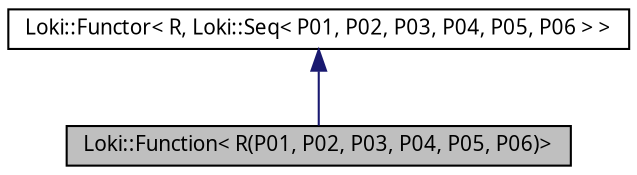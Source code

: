 digraph G
{
  bgcolor="transparent";
  edge [fontname="FreeSans.ttf",fontsize=10,labelfontname="FreeSans.ttf",labelfontsize=10];
  node [fontname="FreeSans.ttf",fontsize=10,shape=record];
  Node1 [label="Loki::Function\< R(P01, P02, P03, P04, P05, P06)\>",height=0.2,width=0.4,color="black", fillcolor="grey75", style="filled" fontcolor="black"];
  Node2 -> Node1 [dir=back,color="midnightblue",fontsize=10,style="solid",fontname="FreeSans.ttf"];
  Node2 [label="Loki::Functor\< R, Loki::Seq\< P01, P02, P03, P04, P05, P06 \> \>",height=0.2,width=0.4,color="black",URL="$a00160.html"];
}

